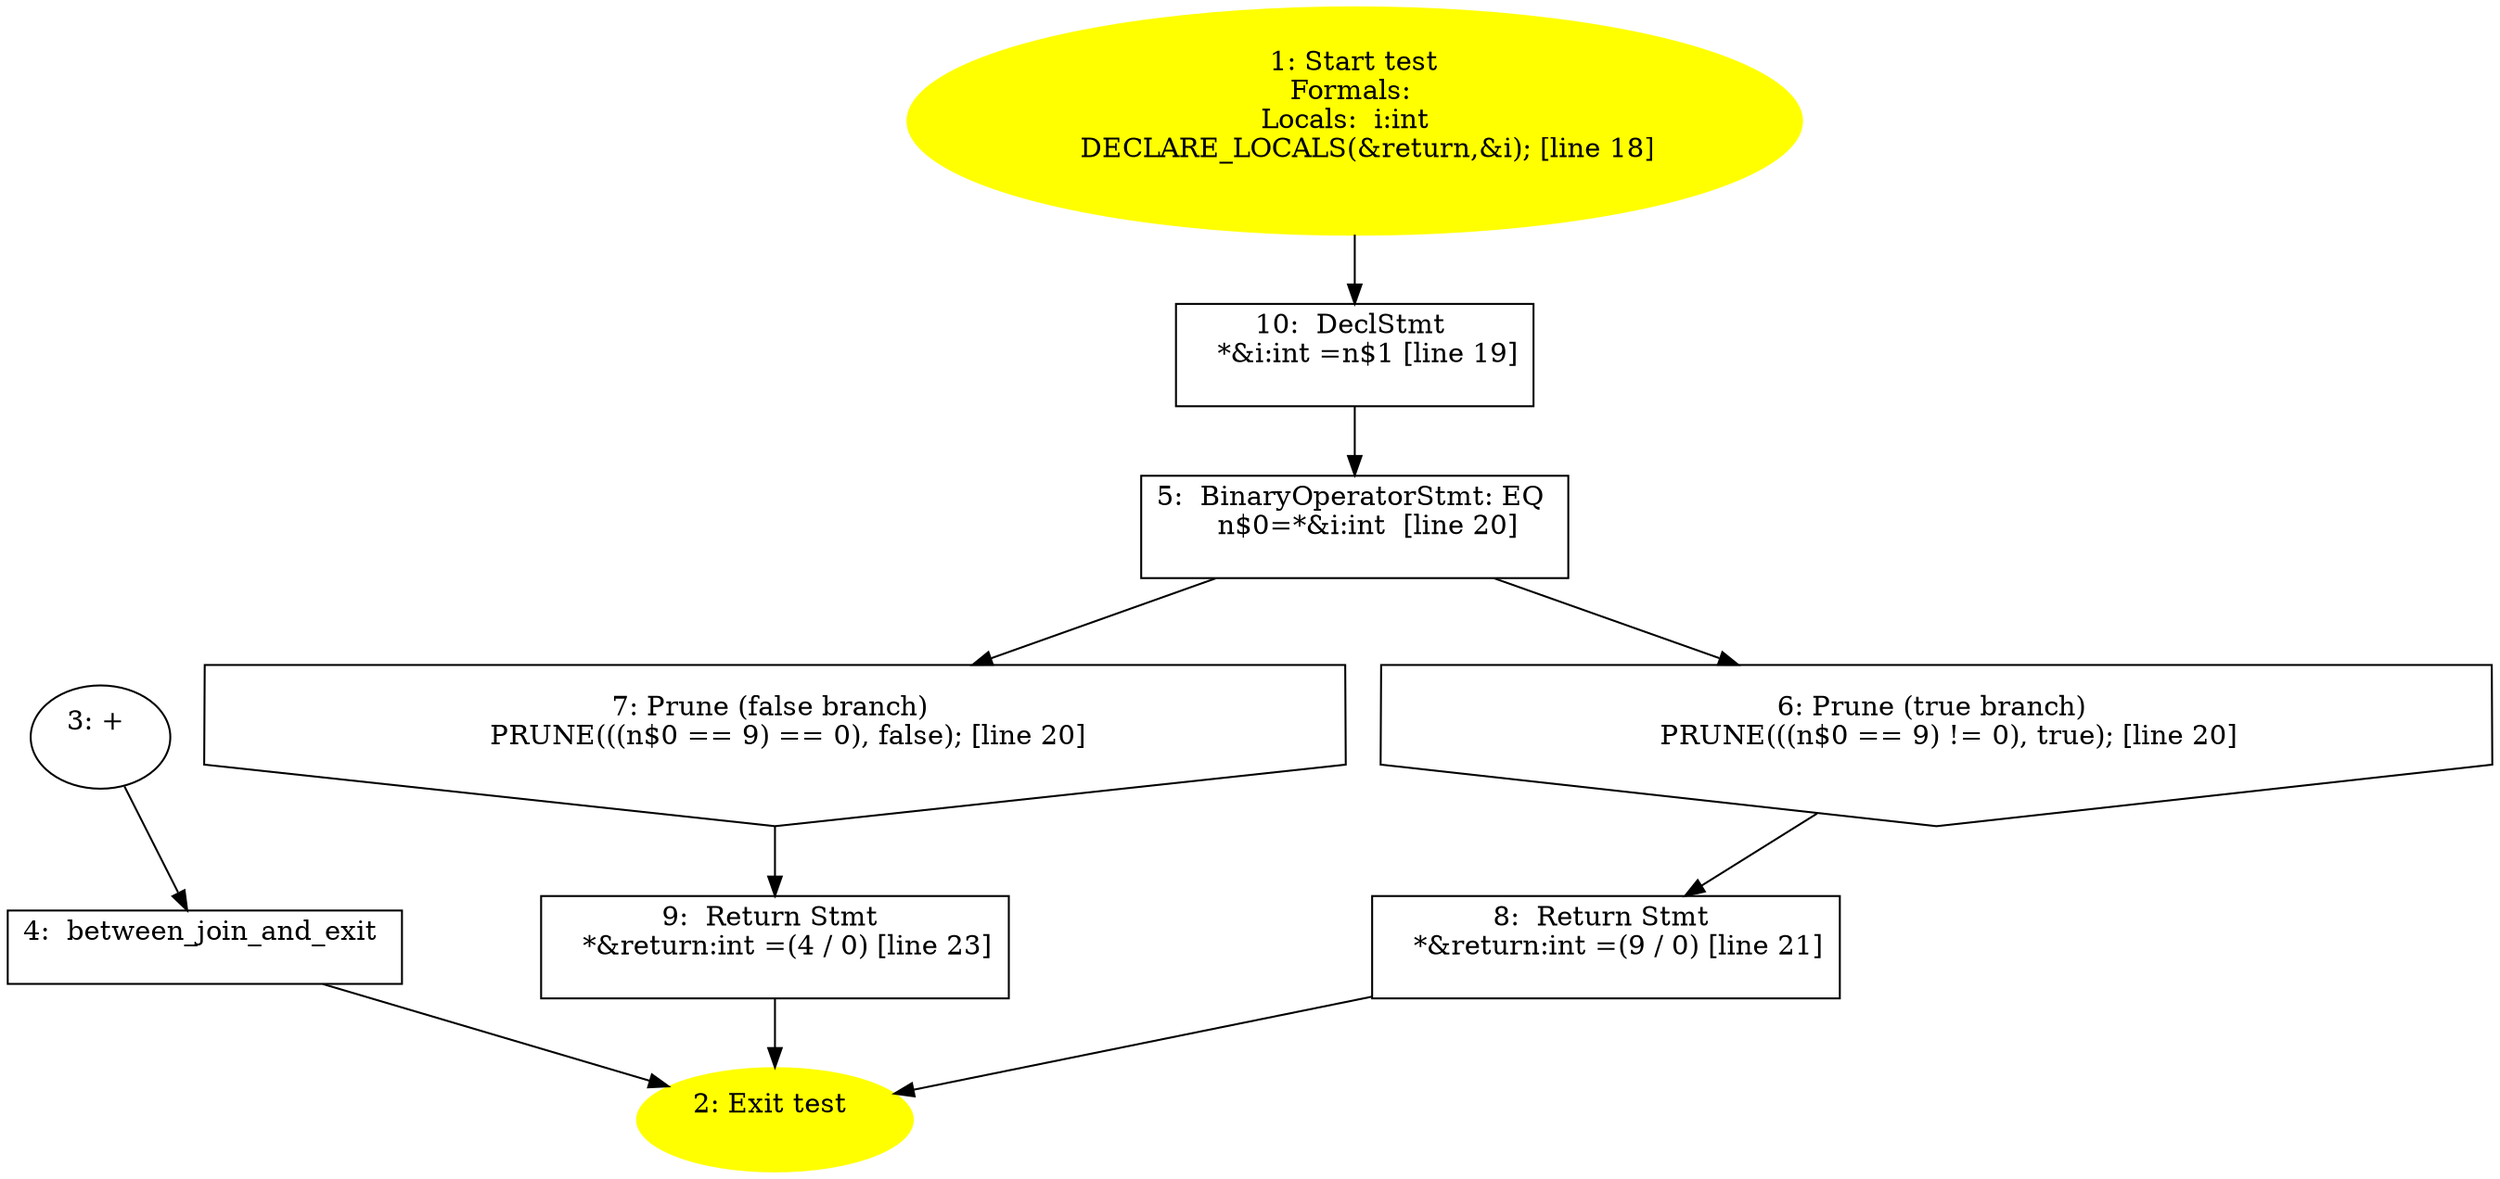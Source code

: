 /* @generated */
digraph iCFG {
10 [label="10:  DeclStmt \n   *&i:int =n$1 [line 19]\n " shape="box"]
	

	 10 -> 5 ;
9 [label="9:  Return Stmt \n   *&return:int =(4 / 0) [line 23]\n " shape="box"]
	

	 9 -> 2 ;
8 [label="8:  Return Stmt \n   *&return:int =(9 / 0) [line 21]\n " shape="box"]
	

	 8 -> 2 ;
7 [label="7: Prune (false branch) \n   PRUNE(((n$0 == 9) == 0), false); [line 20]\n " shape="invhouse"]
	

	 7 -> 9 ;
6 [label="6: Prune (true branch) \n   PRUNE(((n$0 == 9) != 0), true); [line 20]\n " shape="invhouse"]
	

	 6 -> 8 ;
5 [label="5:  BinaryOperatorStmt: EQ \n   n$0=*&i:int  [line 20]\n " shape="box"]
	

	 5 -> 6 ;
	 5 -> 7 ;
4 [label="4:  between_join_and_exit \n  " shape="box"]
	

	 4 -> 2 ;
3 [label="3: + \n  " ]
	

	 3 -> 4 ;
2 [label="2: Exit test \n  " color=yellow style=filled]
	

1 [label="1: Start test\nFormals: \nLocals:  i:int  \n   DECLARE_LOCALS(&return,&i); [line 18]\n " color=yellow style=filled]
	

	 1 -> 10 ;
}
